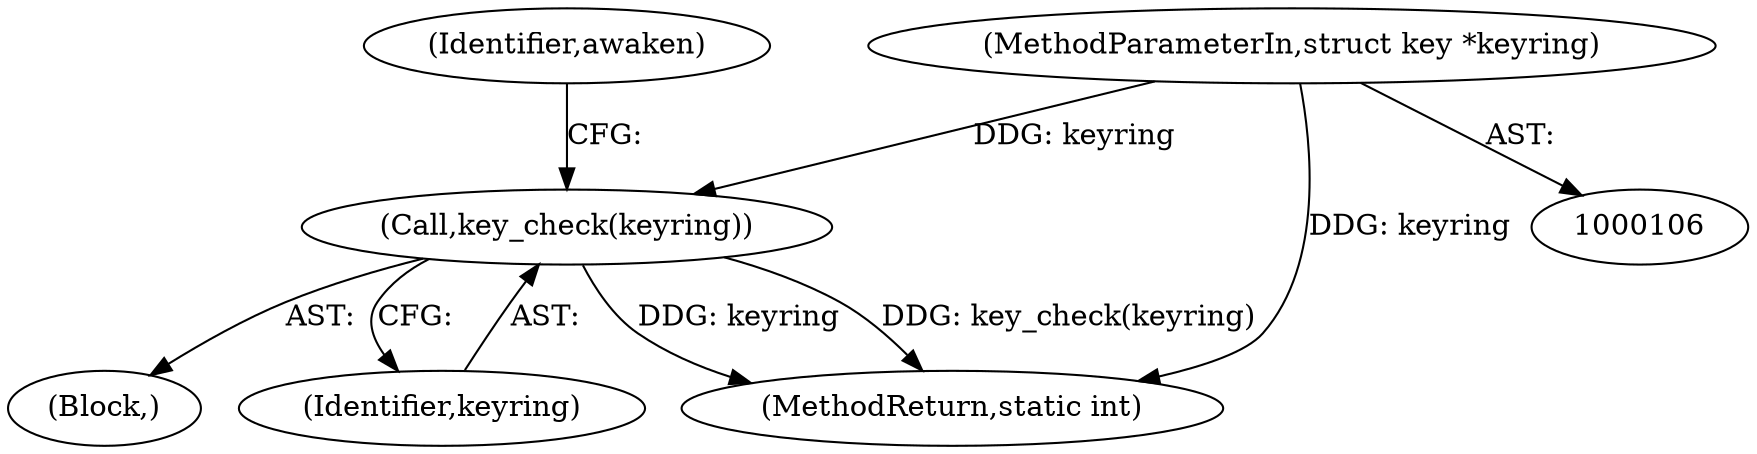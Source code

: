 digraph "0_linux_363b02dab09b3226f3bd1420dad9c72b79a42a76_4@pointer" {
"1000109" [label="(MethodParameterIn,struct key *keyring)"];
"1000117" [label="(Call,key_check(keyring))"];
"1000120" [label="(Identifier,awaken)"];
"1000112" [label="(Block,)"];
"1000109" [label="(MethodParameterIn,struct key *keyring)"];
"1000117" [label="(Call,key_check(keyring))"];
"1000118" [label="(Identifier,keyring)"];
"1000222" [label="(MethodReturn,static int)"];
"1000109" -> "1000106"  [label="AST: "];
"1000109" -> "1000222"  [label="DDG: keyring"];
"1000109" -> "1000117"  [label="DDG: keyring"];
"1000117" -> "1000112"  [label="AST: "];
"1000117" -> "1000118"  [label="CFG: "];
"1000118" -> "1000117"  [label="AST: "];
"1000120" -> "1000117"  [label="CFG: "];
"1000117" -> "1000222"  [label="DDG: keyring"];
"1000117" -> "1000222"  [label="DDG: key_check(keyring)"];
}
